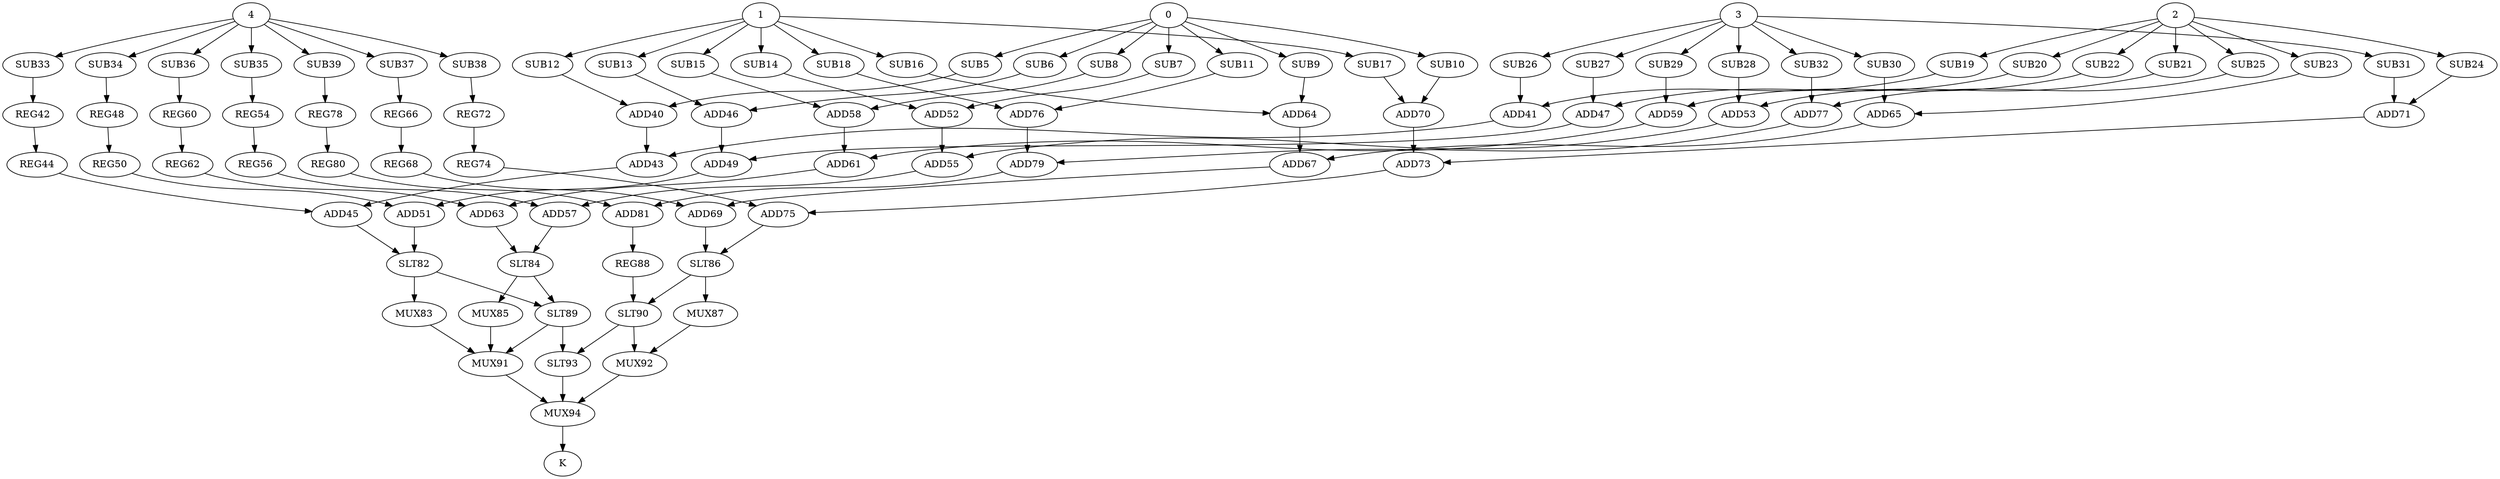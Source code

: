 strict digraph  {
0;
5 [label=SUB5];
6 [label=SUB6];
7 [label=SUB7];
8 [label=SUB8];
9 [label=SUB9];
10 [label=SUB10];
11 [label=SUB11];
1;
12 [label=SUB12];
13 [label=SUB13];
14 [label=SUB14];
15 [label=SUB15];
16 [label=SUB16];
17 [label=SUB17];
18 [label=SUB18];
2;
19 [label=SUB19];
20 [label=SUB20];
21 [label=SUB21];
22 [label=SUB22];
23 [label=SUB23];
24 [label=SUB24];
25 [label=SUB25];
3;
26 [label=SUB26];
27 [label=SUB27];
28 [label=SUB28];
29 [label=SUB29];
30 [label=SUB30];
31 [label=SUB31];
32 [label=SUB32];
4;
33 [label=SUB33];
34 [label=SUB34];
35 [label=SUB35];
36 [label=SUB36];
37 [label=SUB37];
38 [label=SUB38];
39 [label=SUB39];
40 [label=ADD40];
41 [label=ADD41];
42 [label=REG42];
43 [label=ADD43];
44 [label=REG44];
45 [label=ADD45];
46 [label=ADD46];
47 [label=ADD47];
48 [label=REG48];
49 [label=ADD49];
50 [label=REG50];
51 [label=ADD51];
52 [label=ADD52];
53 [label=ADD53];
54 [label=REG54];
55 [label=ADD55];
56 [label=REG56];
57 [label=ADD57];
58 [label=ADD58];
59 [label=ADD59];
60 [label=REG60];
61 [label=ADD61];
62 [label=REG62];
63 [label=ADD63];
64 [label=ADD64];
65 [label=ADD65];
66 [label=REG66];
67 [label=ADD67];
68 [label=REG68];
69 [label=ADD69];
70 [label=ADD70];
71 [label=ADD71];
72 [label=REG72];
73 [label=ADD73];
74 [label=REG74];
75 [label=ADD75];
76 [label=ADD76];
77 [label=ADD77];
78 [label=REG78];
79 [label=ADD79];
80 [label=REG80];
81 [label=ADD81];
82 [label=SLT82];
83 [label=MUX83];
84 [label=SLT84];
85 [label=MUX85];
86 [label=SLT86];
87 [label=MUX87];
88 [label=REG88];
89 [label=SLT89];
90 [label=SLT90];
91 [label=MUX91];
92 [label=MUX92];
93 [label=SLT93];
94 [label=MUX94];
95 [label=K];
0 -> 5;
0 -> 6;
0 -> 7;
0 -> 8;
0 -> 9;
0 -> 10;
0 -> 11;
5 -> 40;
6 -> 46;
7 -> 52;
8 -> 58;
9 -> 64;
10 -> 70;
11 -> 76;
1 -> 12;
1 -> 13;
1 -> 14;
1 -> 15;
1 -> 16;
1 -> 17;
1 -> 18;
12 -> 40;
13 -> 46;
14 -> 52;
15 -> 58;
16 -> 64;
17 -> 70;
18 -> 76;
2 -> 19;
2 -> 20;
2 -> 21;
2 -> 22;
2 -> 23;
2 -> 24;
2 -> 25;
19 -> 41;
20 -> 47;
21 -> 53;
22 -> 59;
23 -> 65;
24 -> 71;
25 -> 77;
3 -> 26;
3 -> 27;
3 -> 28;
3 -> 29;
3 -> 30;
3 -> 31;
3 -> 32;
26 -> 41;
27 -> 47;
28 -> 53;
29 -> 59;
30 -> 65;
31 -> 71;
32 -> 77;
4 -> 33;
4 -> 34;
4 -> 35;
4 -> 36;
4 -> 37;
4 -> 38;
4 -> 39;
33 -> 42;
34 -> 48;
35 -> 54;
36 -> 60;
37 -> 66;
38 -> 72;
39 -> 78;
40 -> 43;
41 -> 43;
42 -> 44;
43 -> 45;
44 -> 45;
45 -> 82;
46 -> 49;
47 -> 49;
48 -> 50;
49 -> 51;
50 -> 51;
51 -> 82;
52 -> 55;
53 -> 55;
54 -> 56;
55 -> 57;
56 -> 57;
57 -> 84;
58 -> 61;
59 -> 61;
60 -> 62;
61 -> 63;
62 -> 63;
63 -> 84;
64 -> 67;
65 -> 67;
66 -> 68;
67 -> 69;
68 -> 69;
69 -> 86;
70 -> 73;
71 -> 73;
72 -> 74;
73 -> 75;
74 -> 75;
75 -> 86;
76 -> 79;
77 -> 79;
78 -> 80;
79 -> 81;
80 -> 81;
81 -> 88;
82 -> 83;
82 -> 89;
83 -> 91;
84 -> 85;
84 -> 89;
85 -> 91;
86 -> 87;
86 -> 90;
87 -> 92;
88 -> 90;
89 -> 91;
89 -> 93;
90 -> 92;
90 -> 93;
91 -> 94;
92 -> 94;
93 -> 94;
94 -> 95;
}
